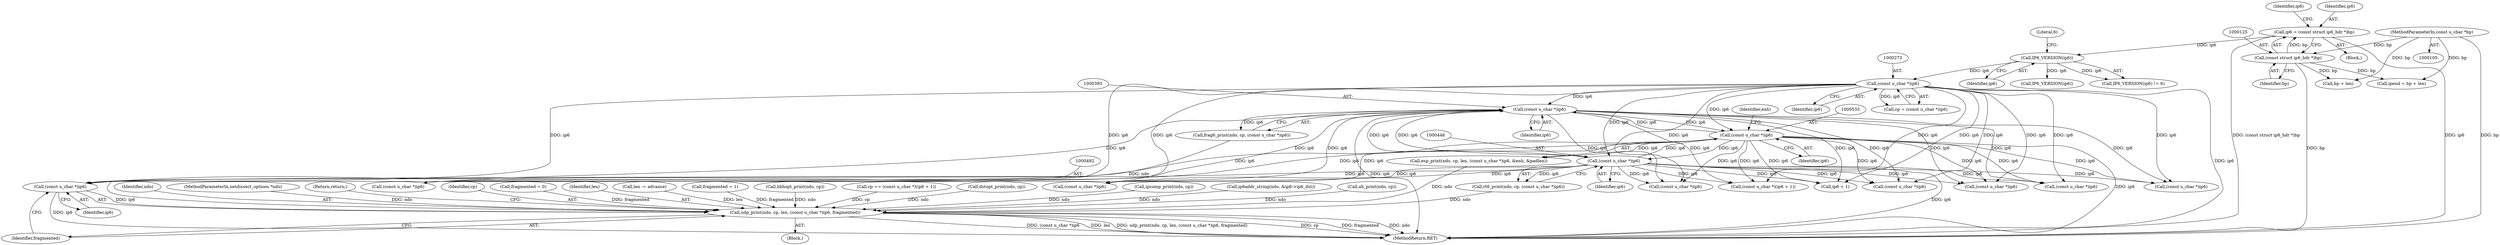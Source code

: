 digraph "0_tcpdump_66df248b49095c261138b5a5e34d341a6bf9ac7f@pointer" {
"1000491" [label="(Call,(const u_char *)ip6)"];
"1000392" [label="(Call,(const u_char *)ip6)"];
"1000532" [label="(Call,(const u_char *)ip6)"];
"1000272" [label="(Call,(const u_char *)ip6)"];
"1000154" [label="(Call,IP6_VERSION(ip6))"];
"1000122" [label="(Call,ip6 = (const struct ip6_hdr *)bp)"];
"1000124" [label="(Call,(const struct ip6_hdr *)bp)"];
"1000107" [label="(MethodParameterIn,const u_char *bp)"];
"1000445" [label="(Call,(const u_char *)ip6)"];
"1000487" [label="(Call,udp_print(ndo, cp, len, (const u_char *)ip6, fragmented))"];
"1000129" [label="(Identifier,ip6)"];
"1000493" [label="(Identifier,ip6)"];
"1000392" [label="(Call,(const u_char *)ip6)"];
"1000123" [label="(Identifier,ip6)"];
"1000394" [label="(Identifier,ip6)"];
"1000254" [label="(Call,ipend = bp + len)"];
"1000256" [label="(Call,bp + len)"];
"1000118" [label="(Call,fragmented = 0)"];
"1000442" [label="(Call,rt6_print(ndo, cp, (const u_char *)ip6))"];
"1000155" [label="(Identifier,ip6)"];
"1000490" [label="(Identifier,len)"];
"1000481" [label="(Call,(const u_char *)ip6)"];
"1000305" [label="(Call,len -= advance)"];
"1000412" [label="(Call,fragmented = 1)"];
"1000568" [label="(Call,(const u_char *)ip6)"];
"1000163" [label="(Call,IP6_VERSION(ip6))"];
"1000357" [label="(Call,hbhopt_print(ndo, cp))"];
"1000274" [label="(Identifier,ip6)"];
"1000310" [label="(Call,cp == (const u_char *)(ip6 + 1))"];
"1000534" [label="(Identifier,ip6)"];
"1000373" [label="(Call,dstopt_print(ndo, cp))"];
"1000109" [label="(Block,)"];
"1000501" [label="(Call,(const u_char *)ip6)"];
"1000154" [label="(Call,IP6_VERSION(ip6))"];
"1000153" [label="(Call,IP6_VERSION(ip6) != 6)"];
"1000270" [label="(Call,cp = (const u_char *)ip6)"];
"1000532" [label="(Call,(const u_char *)ip6)"];
"1000555" [label="(Call,ipcomp_print(ndo, cp))"];
"1000447" [label="(Identifier,ip6)"];
"1000124" [label="(Call,(const struct ip6_hdr *)bp)"];
"1000126" [label="(Identifier,bp)"];
"1000345" [label="(Call,ip6addr_string(ndo, &ip6->ip6_dst))"];
"1000423" [label="(Call,(const u_char *)ip6)"];
"1000491" [label="(Call,(const u_char *)ip6)"];
"1000156" [label="(Literal,6)"];
"1000122" [label="(Call,ip6 = (const struct ip6_hdr *)bp)"];
"1000509" [label="(Call,ah_print(ndo, cp))"];
"1000536" [label="(Identifier,enh)"];
"1000389" [label="(Call,frag6_print(ndo, cp, (const u_char *)ip6))"];
"1000462" [label="(Call,(const u_char *)ip6)"];
"1000445" [label="(Call,(const u_char *)ip6)"];
"1000488" [label="(Identifier,ndo)"];
"1000272" [label="(Call,(const u_char *)ip6)"];
"1000528" [label="(Call,esp_print(ndo, cp, len, (const u_char *)ip6, &enh, &padlen))"];
"1000312" [label="(Call,(const u_char *)(ip6 + 1))"];
"1000494" [label="(Identifier,fragmented)"];
"1000107" [label="(MethodParameterIn,const u_char *bp)"];
"1000314" [label="(Call,ip6 + 1)"];
"1000353" [label="(Block,)"];
"1000106" [label="(MethodParameterIn,netdissect_options *ndo)"];
"1000487" [label="(Call,udp_print(ndo, cp, len, (const u_char *)ip6, fragmented))"];
"1000495" [label="(Return,return;)"];
"1000489" [label="(Identifier,cp)"];
"1000471" [label="(Call,(const u_char *)ip6)"];
"1000595" [label="(Call,(const u_char *)ip6)"];
"1000633" [label="(MethodReturn,RET)"];
"1000491" -> "1000487"  [label="AST: "];
"1000491" -> "1000493"  [label="CFG: "];
"1000492" -> "1000491"  [label="AST: "];
"1000493" -> "1000491"  [label="AST: "];
"1000494" -> "1000491"  [label="CFG: "];
"1000491" -> "1000633"  [label="DDG: ip6"];
"1000491" -> "1000487"  [label="DDG: ip6"];
"1000392" -> "1000491"  [label="DDG: ip6"];
"1000532" -> "1000491"  [label="DDG: ip6"];
"1000272" -> "1000491"  [label="DDG: ip6"];
"1000445" -> "1000491"  [label="DDG: ip6"];
"1000392" -> "1000389"  [label="AST: "];
"1000392" -> "1000394"  [label="CFG: "];
"1000393" -> "1000392"  [label="AST: "];
"1000394" -> "1000392"  [label="AST: "];
"1000389" -> "1000392"  [label="CFG: "];
"1000392" -> "1000633"  [label="DDG: ip6"];
"1000392" -> "1000312"  [label="DDG: ip6"];
"1000392" -> "1000314"  [label="DDG: ip6"];
"1000392" -> "1000389"  [label="DDG: ip6"];
"1000532" -> "1000392"  [label="DDG: ip6"];
"1000272" -> "1000392"  [label="DDG: ip6"];
"1000445" -> "1000392"  [label="DDG: ip6"];
"1000392" -> "1000423"  [label="DDG: ip6"];
"1000392" -> "1000445"  [label="DDG: ip6"];
"1000392" -> "1000462"  [label="DDG: ip6"];
"1000392" -> "1000471"  [label="DDG: ip6"];
"1000392" -> "1000481"  [label="DDG: ip6"];
"1000392" -> "1000501"  [label="DDG: ip6"];
"1000392" -> "1000532"  [label="DDG: ip6"];
"1000392" -> "1000568"  [label="DDG: ip6"];
"1000392" -> "1000595"  [label="DDG: ip6"];
"1000532" -> "1000528"  [label="AST: "];
"1000532" -> "1000534"  [label="CFG: "];
"1000533" -> "1000532"  [label="AST: "];
"1000534" -> "1000532"  [label="AST: "];
"1000536" -> "1000532"  [label="CFG: "];
"1000532" -> "1000633"  [label="DDG: ip6"];
"1000532" -> "1000312"  [label="DDG: ip6"];
"1000532" -> "1000314"  [label="DDG: ip6"];
"1000532" -> "1000423"  [label="DDG: ip6"];
"1000532" -> "1000445"  [label="DDG: ip6"];
"1000532" -> "1000462"  [label="DDG: ip6"];
"1000532" -> "1000471"  [label="DDG: ip6"];
"1000532" -> "1000481"  [label="DDG: ip6"];
"1000532" -> "1000501"  [label="DDG: ip6"];
"1000532" -> "1000528"  [label="DDG: ip6"];
"1000272" -> "1000532"  [label="DDG: ip6"];
"1000445" -> "1000532"  [label="DDG: ip6"];
"1000532" -> "1000568"  [label="DDG: ip6"];
"1000532" -> "1000595"  [label="DDG: ip6"];
"1000272" -> "1000270"  [label="AST: "];
"1000272" -> "1000274"  [label="CFG: "];
"1000273" -> "1000272"  [label="AST: "];
"1000274" -> "1000272"  [label="AST: "];
"1000270" -> "1000272"  [label="CFG: "];
"1000272" -> "1000633"  [label="DDG: ip6"];
"1000272" -> "1000270"  [label="DDG: ip6"];
"1000154" -> "1000272"  [label="DDG: ip6"];
"1000272" -> "1000312"  [label="DDG: ip6"];
"1000272" -> "1000314"  [label="DDG: ip6"];
"1000272" -> "1000423"  [label="DDG: ip6"];
"1000272" -> "1000445"  [label="DDG: ip6"];
"1000272" -> "1000462"  [label="DDG: ip6"];
"1000272" -> "1000471"  [label="DDG: ip6"];
"1000272" -> "1000481"  [label="DDG: ip6"];
"1000272" -> "1000501"  [label="DDG: ip6"];
"1000272" -> "1000568"  [label="DDG: ip6"];
"1000272" -> "1000595"  [label="DDG: ip6"];
"1000154" -> "1000153"  [label="AST: "];
"1000154" -> "1000155"  [label="CFG: "];
"1000155" -> "1000154"  [label="AST: "];
"1000156" -> "1000154"  [label="CFG: "];
"1000154" -> "1000153"  [label="DDG: ip6"];
"1000122" -> "1000154"  [label="DDG: ip6"];
"1000154" -> "1000163"  [label="DDG: ip6"];
"1000122" -> "1000109"  [label="AST: "];
"1000122" -> "1000124"  [label="CFG: "];
"1000123" -> "1000122"  [label="AST: "];
"1000124" -> "1000122"  [label="AST: "];
"1000129" -> "1000122"  [label="CFG: "];
"1000122" -> "1000633"  [label="DDG: ip6"];
"1000122" -> "1000633"  [label="DDG: (const struct ip6_hdr *)bp"];
"1000124" -> "1000122"  [label="DDG: bp"];
"1000124" -> "1000126"  [label="CFG: "];
"1000125" -> "1000124"  [label="AST: "];
"1000126" -> "1000124"  [label="AST: "];
"1000124" -> "1000633"  [label="DDG: bp"];
"1000107" -> "1000124"  [label="DDG: bp"];
"1000124" -> "1000254"  [label="DDG: bp"];
"1000124" -> "1000256"  [label="DDG: bp"];
"1000107" -> "1000105"  [label="AST: "];
"1000107" -> "1000633"  [label="DDG: bp"];
"1000107" -> "1000254"  [label="DDG: bp"];
"1000107" -> "1000256"  [label="DDG: bp"];
"1000445" -> "1000442"  [label="AST: "];
"1000445" -> "1000447"  [label="CFG: "];
"1000446" -> "1000445"  [label="AST: "];
"1000447" -> "1000445"  [label="AST: "];
"1000442" -> "1000445"  [label="CFG: "];
"1000445" -> "1000633"  [label="DDG: ip6"];
"1000445" -> "1000312"  [label="DDG: ip6"];
"1000445" -> "1000314"  [label="DDG: ip6"];
"1000445" -> "1000423"  [label="DDG: ip6"];
"1000445" -> "1000442"  [label="DDG: ip6"];
"1000445" -> "1000462"  [label="DDG: ip6"];
"1000445" -> "1000471"  [label="DDG: ip6"];
"1000445" -> "1000481"  [label="DDG: ip6"];
"1000445" -> "1000501"  [label="DDG: ip6"];
"1000445" -> "1000568"  [label="DDG: ip6"];
"1000445" -> "1000595"  [label="DDG: ip6"];
"1000487" -> "1000353"  [label="AST: "];
"1000487" -> "1000494"  [label="CFG: "];
"1000488" -> "1000487"  [label="AST: "];
"1000489" -> "1000487"  [label="AST: "];
"1000490" -> "1000487"  [label="AST: "];
"1000494" -> "1000487"  [label="AST: "];
"1000495" -> "1000487"  [label="CFG: "];
"1000487" -> "1000633"  [label="DDG: cp"];
"1000487" -> "1000633"  [label="DDG: fragmented"];
"1000487" -> "1000633"  [label="DDG: ndo"];
"1000487" -> "1000633"  [label="DDG: (const u_char *)ip6"];
"1000487" -> "1000633"  [label="DDG: len"];
"1000487" -> "1000633"  [label="DDG: udp_print(ndo, cp, len, (const u_char *)ip6, fragmented)"];
"1000442" -> "1000487"  [label="DDG: ndo"];
"1000555" -> "1000487"  [label="DDG: ndo"];
"1000357" -> "1000487"  [label="DDG: ndo"];
"1000528" -> "1000487"  [label="DDG: ndo"];
"1000389" -> "1000487"  [label="DDG: ndo"];
"1000373" -> "1000487"  [label="DDG: ndo"];
"1000345" -> "1000487"  [label="DDG: ndo"];
"1000509" -> "1000487"  [label="DDG: ndo"];
"1000106" -> "1000487"  [label="DDG: ndo"];
"1000310" -> "1000487"  [label="DDG: cp"];
"1000305" -> "1000487"  [label="DDG: len"];
"1000412" -> "1000487"  [label="DDG: fragmented"];
"1000118" -> "1000487"  [label="DDG: fragmented"];
}
